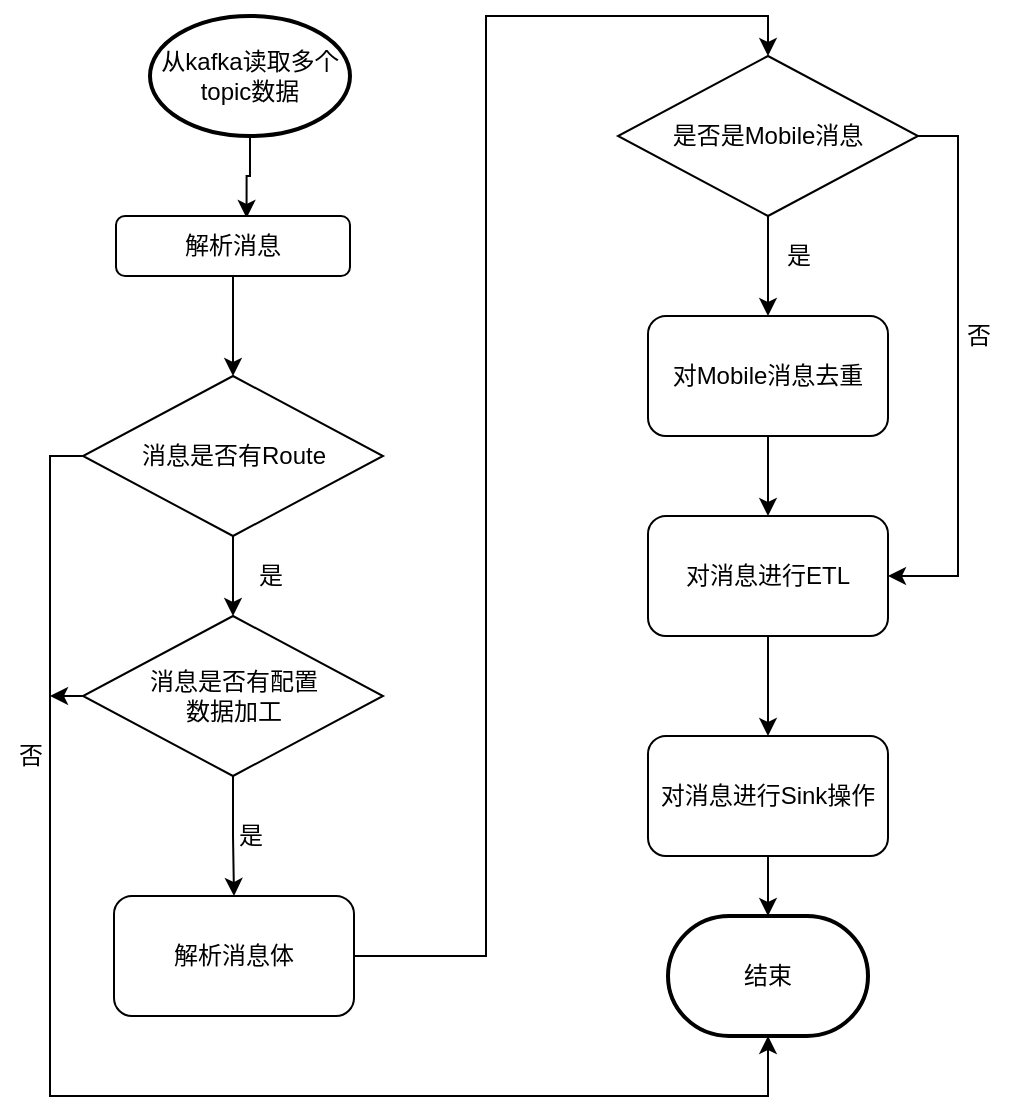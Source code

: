 <mxfile version="14.2.4" type="github">
  <diagram id="C5RBs43oDa-KdzZeNtuy" name="Page-1">
    <mxGraphModel dx="1382" dy="1930" grid="1" gridSize="10" guides="1" tooltips="1" connect="1" arrows="1" fold="1" page="1" pageScale="1" pageWidth="827" pageHeight="1169" math="0" shadow="0">
      <root>
        <mxCell id="WIyWlLk6GJQsqaUBKTNV-0" />
        <mxCell id="WIyWlLk6GJQsqaUBKTNV-1" parent="WIyWlLk6GJQsqaUBKTNV-0" />
        <mxCell id="Qq_b6VsjAT3XlpnqzKfD-4" style="edgeStyle=orthogonalEdgeStyle;rounded=0;orthogonalLoop=1;jettySize=auto;html=1;entryX=0.558;entryY=0.033;entryDx=0;entryDy=0;entryPerimeter=0;" edge="1" parent="WIyWlLk6GJQsqaUBKTNV-1" source="Qq_b6VsjAT3XlpnqzKfD-0" target="Qq_b6VsjAT3XlpnqzKfD-1">
          <mxGeometry relative="1" as="geometry" />
        </mxCell>
        <mxCell id="Qq_b6VsjAT3XlpnqzKfD-0" value="从kafka读取多个topic数据" style="strokeWidth=2;html=1;shape=mxgraph.flowchart.start_1;whiteSpace=wrap;" vertex="1" parent="WIyWlLk6GJQsqaUBKTNV-1">
          <mxGeometry x="180" y="-70" width="100" height="60" as="geometry" />
        </mxCell>
        <mxCell id="Qq_b6VsjAT3XlpnqzKfD-10" style="edgeStyle=orthogonalEdgeStyle;rounded=0;orthogonalLoop=1;jettySize=auto;html=1;entryX=0.5;entryY=0;entryDx=0;entryDy=0;" edge="1" parent="WIyWlLk6GJQsqaUBKTNV-1" source="Qq_b6VsjAT3XlpnqzKfD-1" target="Qq_b6VsjAT3XlpnqzKfD-9">
          <mxGeometry relative="1" as="geometry" />
        </mxCell>
        <mxCell id="Qq_b6VsjAT3XlpnqzKfD-1" value="解析消息" style="rounded=1;whiteSpace=wrap;html=1;" vertex="1" parent="WIyWlLk6GJQsqaUBKTNV-1">
          <mxGeometry x="163" y="30" width="117" height="30" as="geometry" />
        </mxCell>
        <mxCell id="Qq_b6VsjAT3XlpnqzKfD-16" style="edgeStyle=orthogonalEdgeStyle;rounded=0;orthogonalLoop=1;jettySize=auto;html=1;entryX=0.5;entryY=0;entryDx=0;entryDy=0;" edge="1" parent="WIyWlLk6GJQsqaUBKTNV-1" source="Qq_b6VsjAT3XlpnqzKfD-9" target="Qq_b6VsjAT3XlpnqzKfD-15">
          <mxGeometry relative="1" as="geometry" />
        </mxCell>
        <mxCell id="Qq_b6VsjAT3XlpnqzKfD-35" style="edgeStyle=orthogonalEdgeStyle;rounded=0;orthogonalLoop=1;jettySize=auto;html=1;entryX=0.5;entryY=1;entryDx=0;entryDy=0;entryPerimeter=0;" edge="1" parent="WIyWlLk6GJQsqaUBKTNV-1" source="Qq_b6VsjAT3XlpnqzKfD-9" target="Qq_b6VsjAT3XlpnqzKfD-11">
          <mxGeometry relative="1" as="geometry">
            <Array as="points">
              <mxPoint x="130" y="150" />
              <mxPoint x="130" y="470" />
              <mxPoint x="489" y="470" />
            </Array>
          </mxGeometry>
        </mxCell>
        <mxCell id="Qq_b6VsjAT3XlpnqzKfD-9" value="消息是否有Route" style="rhombus;whiteSpace=wrap;html=1;" vertex="1" parent="WIyWlLk6GJQsqaUBKTNV-1">
          <mxGeometry x="146.5" y="110" width="150" height="80" as="geometry" />
        </mxCell>
        <mxCell id="Qq_b6VsjAT3XlpnqzKfD-11" value="结束" style="strokeWidth=2;html=1;shape=mxgraph.flowchart.terminator;whiteSpace=wrap;" vertex="1" parent="WIyWlLk6GJQsqaUBKTNV-1">
          <mxGeometry x="439" y="380" width="100" height="60" as="geometry" />
        </mxCell>
        <mxCell id="Qq_b6VsjAT3XlpnqzKfD-28" value="" style="edgeStyle=orthogonalEdgeStyle;rounded=0;orthogonalLoop=1;jettySize=auto;html=1;" edge="1" parent="WIyWlLk6GJQsqaUBKTNV-1" source="Qq_b6VsjAT3XlpnqzKfD-14" target="Qq_b6VsjAT3XlpnqzKfD-26">
          <mxGeometry relative="1" as="geometry" />
        </mxCell>
        <mxCell id="Qq_b6VsjAT3XlpnqzKfD-14" value="对Mobile消息去重" style="rounded=1;whiteSpace=wrap;html=1;" vertex="1" parent="WIyWlLk6GJQsqaUBKTNV-1">
          <mxGeometry x="429" y="80" width="120" height="60" as="geometry" />
        </mxCell>
        <mxCell id="Qq_b6VsjAT3XlpnqzKfD-20" style="edgeStyle=orthogonalEdgeStyle;rounded=0;orthogonalLoop=1;jettySize=auto;html=1;entryX=0.5;entryY=0;entryDx=0;entryDy=0;" edge="1" parent="WIyWlLk6GJQsqaUBKTNV-1" source="Qq_b6VsjAT3XlpnqzKfD-15" target="Qq_b6VsjAT3XlpnqzKfD-18">
          <mxGeometry relative="1" as="geometry" />
        </mxCell>
        <mxCell id="Qq_b6VsjAT3XlpnqzKfD-38" value="" style="edgeStyle=orthogonalEdgeStyle;rounded=0;orthogonalLoop=1;jettySize=auto;html=1;" edge="1" parent="WIyWlLk6GJQsqaUBKTNV-1">
          <mxGeometry relative="1" as="geometry">
            <mxPoint x="149.5" y="270" as="sourcePoint" />
            <mxPoint x="130" y="270" as="targetPoint" />
          </mxGeometry>
        </mxCell>
        <mxCell id="Qq_b6VsjAT3XlpnqzKfD-15" value="消息是否有配置&lt;br&gt;数据加工" style="rhombus;whiteSpace=wrap;html=1;" vertex="1" parent="WIyWlLk6GJQsqaUBKTNV-1">
          <mxGeometry x="146.5" y="230" width="150" height="80" as="geometry" />
        </mxCell>
        <mxCell id="Qq_b6VsjAT3XlpnqzKfD-17" value="是" style="text;html=1;align=center;verticalAlign=middle;resizable=0;points=[];autosize=1;" vertex="1" parent="WIyWlLk6GJQsqaUBKTNV-1">
          <mxGeometry x="225" y="200" width="30" height="20" as="geometry" />
        </mxCell>
        <mxCell id="Qq_b6VsjAT3XlpnqzKfD-33" style="edgeStyle=orthogonalEdgeStyle;rounded=0;orthogonalLoop=1;jettySize=auto;html=1;entryX=0.5;entryY=0;entryDx=0;entryDy=0;" edge="1" parent="WIyWlLk6GJQsqaUBKTNV-1" source="Qq_b6VsjAT3XlpnqzKfD-18" target="Qq_b6VsjAT3XlpnqzKfD-23">
          <mxGeometry relative="1" as="geometry" />
        </mxCell>
        <mxCell id="Qq_b6VsjAT3XlpnqzKfD-18" value="解析消息体" style="rounded=1;whiteSpace=wrap;html=1;" vertex="1" parent="WIyWlLk6GJQsqaUBKTNV-1">
          <mxGeometry x="162" y="370" width="120" height="60" as="geometry" />
        </mxCell>
        <mxCell id="Qq_b6VsjAT3XlpnqzKfD-21" value="是" style="text;html=1;align=center;verticalAlign=middle;resizable=0;points=[];autosize=1;" vertex="1" parent="WIyWlLk6GJQsqaUBKTNV-1">
          <mxGeometry x="215" y="330" width="30" height="20" as="geometry" />
        </mxCell>
        <mxCell id="Qq_b6VsjAT3XlpnqzKfD-25" style="edgeStyle=orthogonalEdgeStyle;rounded=0;orthogonalLoop=1;jettySize=auto;html=1;entryX=0.5;entryY=0;entryDx=0;entryDy=0;" edge="1" parent="WIyWlLk6GJQsqaUBKTNV-1" source="Qq_b6VsjAT3XlpnqzKfD-23" target="Qq_b6VsjAT3XlpnqzKfD-14">
          <mxGeometry relative="1" as="geometry" />
        </mxCell>
        <mxCell id="Qq_b6VsjAT3XlpnqzKfD-31" style="edgeStyle=orthogonalEdgeStyle;rounded=0;orthogonalLoop=1;jettySize=auto;html=1;entryX=1;entryY=0.5;entryDx=0;entryDy=0;" edge="1" parent="WIyWlLk6GJQsqaUBKTNV-1" source="Qq_b6VsjAT3XlpnqzKfD-23" target="Qq_b6VsjAT3XlpnqzKfD-26">
          <mxGeometry relative="1" as="geometry">
            <Array as="points">
              <mxPoint x="584" y="-10" />
              <mxPoint x="584" y="210" />
            </Array>
          </mxGeometry>
        </mxCell>
        <mxCell id="Qq_b6VsjAT3XlpnqzKfD-23" value="是否是Mobile消息" style="rhombus;whiteSpace=wrap;html=1;" vertex="1" parent="WIyWlLk6GJQsqaUBKTNV-1">
          <mxGeometry x="414" y="-50" width="150" height="80" as="geometry" />
        </mxCell>
        <mxCell id="Qq_b6VsjAT3XlpnqzKfD-29" style="edgeStyle=orthogonalEdgeStyle;rounded=0;orthogonalLoop=1;jettySize=auto;html=1;" edge="1" parent="WIyWlLk6GJQsqaUBKTNV-1" source="Qq_b6VsjAT3XlpnqzKfD-26" target="Qq_b6VsjAT3XlpnqzKfD-27">
          <mxGeometry relative="1" as="geometry" />
        </mxCell>
        <mxCell id="Qq_b6VsjAT3XlpnqzKfD-26" value="对消息进行ETL" style="rounded=1;whiteSpace=wrap;html=1;" vertex="1" parent="WIyWlLk6GJQsqaUBKTNV-1">
          <mxGeometry x="429" y="180" width="120" height="60" as="geometry" />
        </mxCell>
        <mxCell id="Qq_b6VsjAT3XlpnqzKfD-34" value="" style="edgeStyle=orthogonalEdgeStyle;rounded=0;orthogonalLoop=1;jettySize=auto;html=1;" edge="1" parent="WIyWlLk6GJQsqaUBKTNV-1" source="Qq_b6VsjAT3XlpnqzKfD-27" target="Qq_b6VsjAT3XlpnqzKfD-11">
          <mxGeometry relative="1" as="geometry" />
        </mxCell>
        <mxCell id="Qq_b6VsjAT3XlpnqzKfD-27" value="对消息进行Sink操作" style="rounded=1;whiteSpace=wrap;html=1;" vertex="1" parent="WIyWlLk6GJQsqaUBKTNV-1">
          <mxGeometry x="429" y="290" width="120" height="60" as="geometry" />
        </mxCell>
        <mxCell id="Qq_b6VsjAT3XlpnqzKfD-30" value="是" style="text;html=1;align=center;verticalAlign=middle;resizable=0;points=[];autosize=1;" vertex="1" parent="WIyWlLk6GJQsqaUBKTNV-1">
          <mxGeometry x="489" y="40" width="30" height="20" as="geometry" />
        </mxCell>
        <mxCell id="Qq_b6VsjAT3XlpnqzKfD-32" value="否" style="text;html=1;align=center;verticalAlign=middle;resizable=0;points=[];autosize=1;" vertex="1" parent="WIyWlLk6GJQsqaUBKTNV-1">
          <mxGeometry x="579" y="80" width="30" height="20" as="geometry" />
        </mxCell>
        <mxCell id="Qq_b6VsjAT3XlpnqzKfD-37" value="否" style="text;html=1;align=center;verticalAlign=middle;resizable=0;points=[];autosize=1;" vertex="1" parent="WIyWlLk6GJQsqaUBKTNV-1">
          <mxGeometry x="105" y="290" width="30" height="20" as="geometry" />
        </mxCell>
      </root>
    </mxGraphModel>
  </diagram>
</mxfile>
